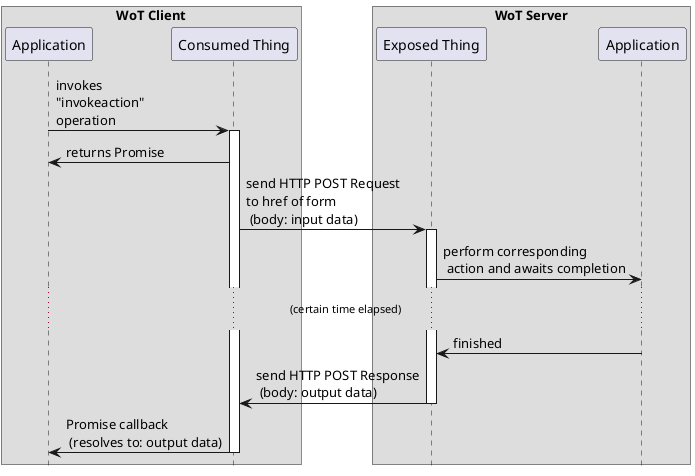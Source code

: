@startuml
hide footbox

box "WoT Client"
participant "Application" as AP
participant "Consumed Thing" as SA
end box

box "WoT Server"
participant "Exposed Thing" as WS
participant "Application" as DC
end box

AP  -> SA: invokes\n"invokeaction"\noperation
activate SA
SA  -> AP: returns Promise
SA  -> WS: send HTTP POST Request\nto href of form\n (body: input data)

activate WS
WS  -> DC: perform corresponding\n action and awaits completion
...(certain time elapsed)...
DC  -> WS: finished

WS  -> SA: send HTTP POST Response\n (body: output data)

deactivate WS
SA  -> AP: Promise callback\n (resolves to: output data)

deactivate SA

@enduml
